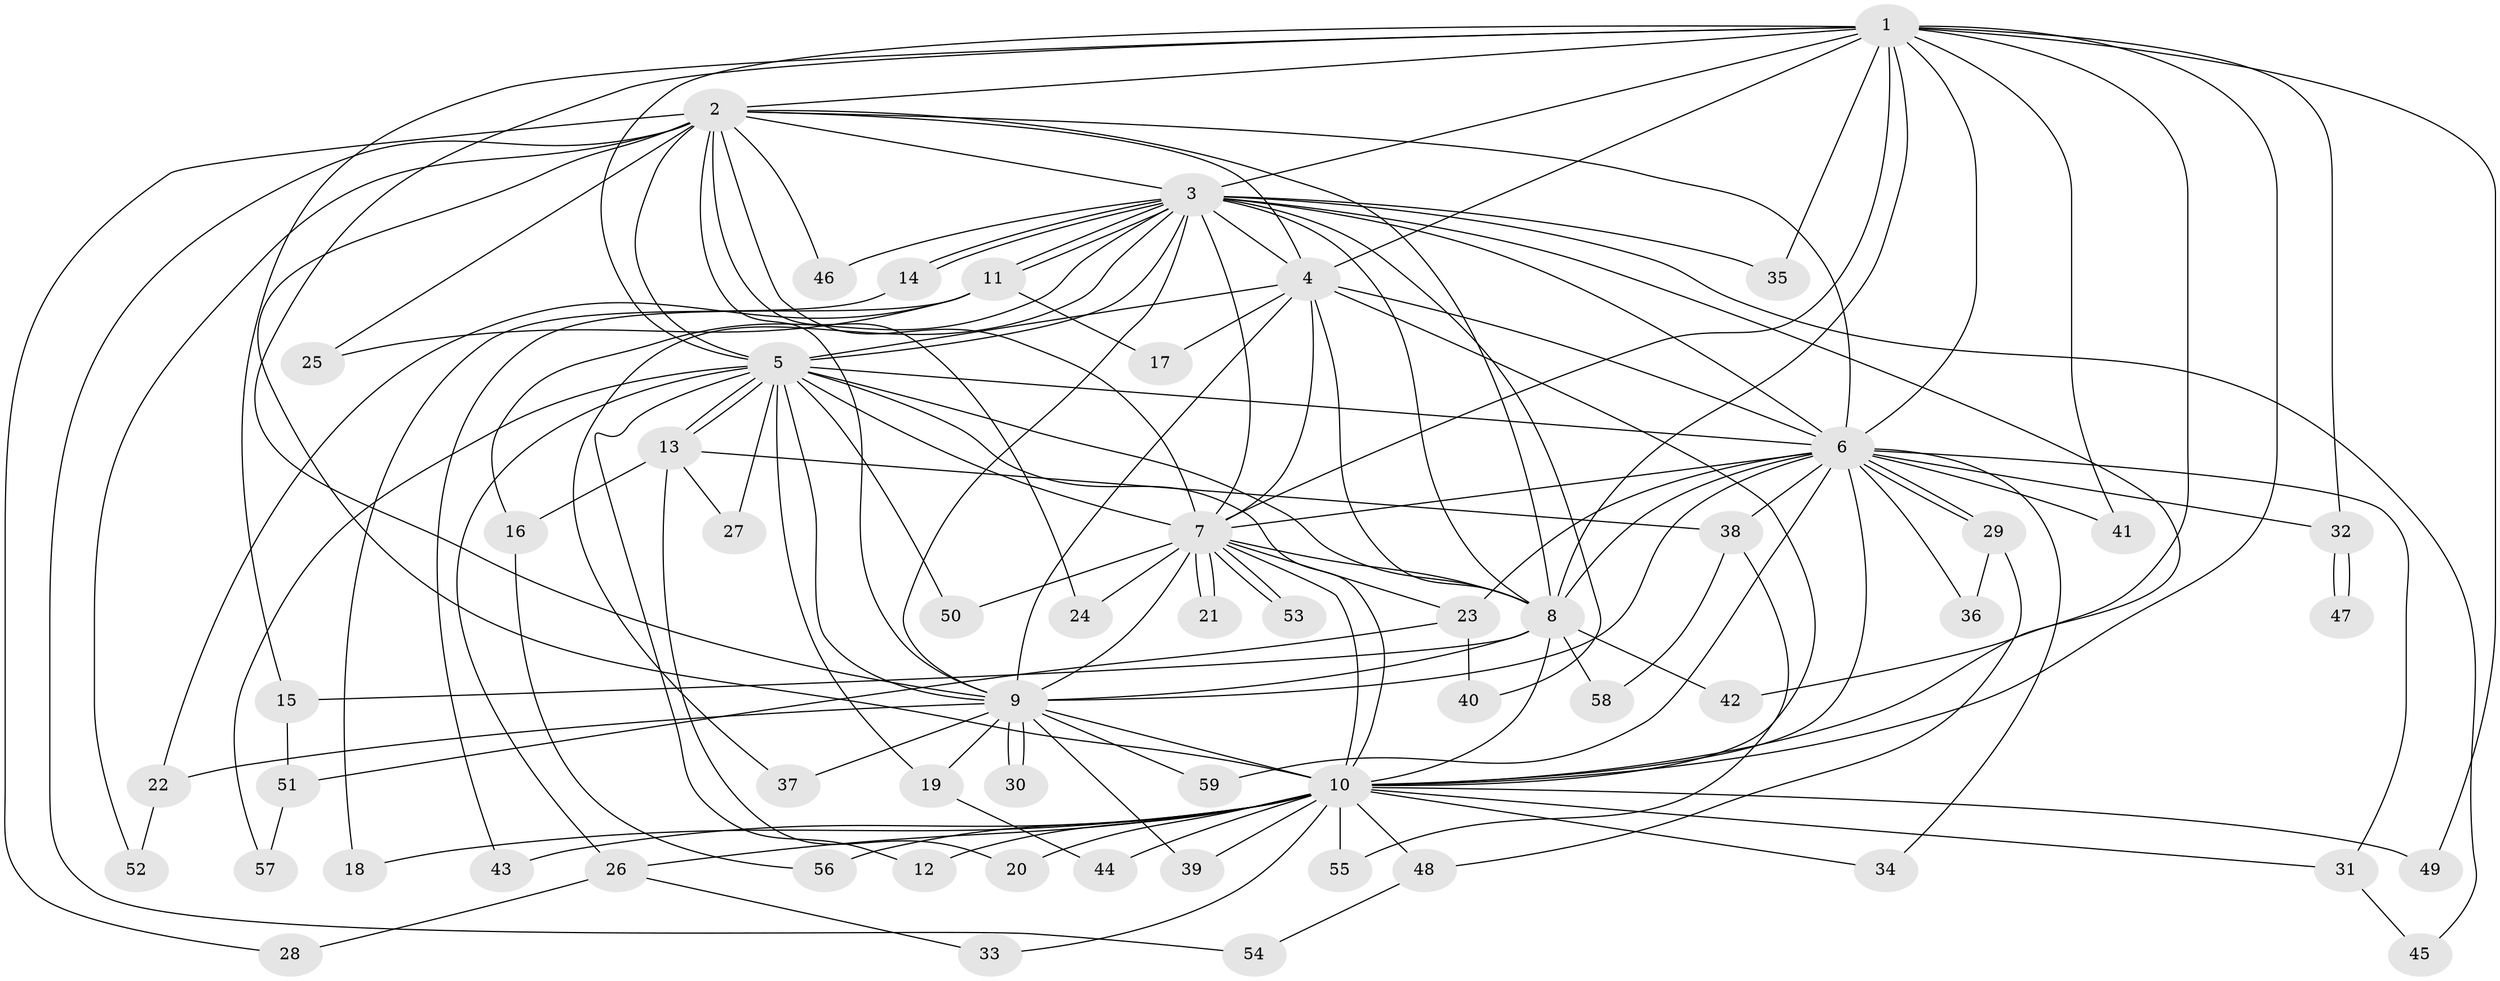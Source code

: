 // Generated by graph-tools (version 1.1) at 2025/34/03/09/25 02:34:36]
// undirected, 59 vertices, 143 edges
graph export_dot {
graph [start="1"]
  node [color=gray90,style=filled];
  1;
  2;
  3;
  4;
  5;
  6;
  7;
  8;
  9;
  10;
  11;
  12;
  13;
  14;
  15;
  16;
  17;
  18;
  19;
  20;
  21;
  22;
  23;
  24;
  25;
  26;
  27;
  28;
  29;
  30;
  31;
  32;
  33;
  34;
  35;
  36;
  37;
  38;
  39;
  40;
  41;
  42;
  43;
  44;
  45;
  46;
  47;
  48;
  49;
  50;
  51;
  52;
  53;
  54;
  55;
  56;
  57;
  58;
  59;
  1 -- 2;
  1 -- 3;
  1 -- 4;
  1 -- 5;
  1 -- 6;
  1 -- 7;
  1 -- 8;
  1 -- 9;
  1 -- 10;
  1 -- 15;
  1 -- 32;
  1 -- 35;
  1 -- 41;
  1 -- 42;
  1 -- 49;
  2 -- 3;
  2 -- 4;
  2 -- 5;
  2 -- 6;
  2 -- 7;
  2 -- 8;
  2 -- 9;
  2 -- 10;
  2 -- 24;
  2 -- 25;
  2 -- 28;
  2 -- 46;
  2 -- 52;
  2 -- 54;
  3 -- 4;
  3 -- 5;
  3 -- 6;
  3 -- 7;
  3 -- 8;
  3 -- 9;
  3 -- 10;
  3 -- 11;
  3 -- 11;
  3 -- 14;
  3 -- 14;
  3 -- 16;
  3 -- 35;
  3 -- 37;
  3 -- 40;
  3 -- 45;
  3 -- 46;
  4 -- 5;
  4 -- 6;
  4 -- 7;
  4 -- 8;
  4 -- 9;
  4 -- 10;
  4 -- 17;
  5 -- 6;
  5 -- 7;
  5 -- 8;
  5 -- 9;
  5 -- 10;
  5 -- 12;
  5 -- 13;
  5 -- 13;
  5 -- 19;
  5 -- 26;
  5 -- 27;
  5 -- 50;
  5 -- 57;
  6 -- 7;
  6 -- 8;
  6 -- 9;
  6 -- 10;
  6 -- 23;
  6 -- 29;
  6 -- 29;
  6 -- 31;
  6 -- 32;
  6 -- 34;
  6 -- 36;
  6 -- 38;
  6 -- 41;
  6 -- 59;
  7 -- 8;
  7 -- 9;
  7 -- 10;
  7 -- 21;
  7 -- 21;
  7 -- 23;
  7 -- 24;
  7 -- 50;
  7 -- 53;
  7 -- 53;
  8 -- 9;
  8 -- 10;
  8 -- 15;
  8 -- 42;
  8 -- 58;
  9 -- 10;
  9 -- 19;
  9 -- 22;
  9 -- 30;
  9 -- 30;
  9 -- 37;
  9 -- 39;
  9 -- 59;
  10 -- 12;
  10 -- 18;
  10 -- 20;
  10 -- 26;
  10 -- 31;
  10 -- 33;
  10 -- 34;
  10 -- 39;
  10 -- 43;
  10 -- 44;
  10 -- 48;
  10 -- 49;
  10 -- 55;
  10 -- 56;
  11 -- 17;
  11 -- 22;
  11 -- 25;
  11 -- 43;
  13 -- 16;
  13 -- 20;
  13 -- 27;
  13 -- 38;
  14 -- 18;
  15 -- 51;
  16 -- 56;
  19 -- 44;
  22 -- 52;
  23 -- 40;
  23 -- 51;
  26 -- 28;
  26 -- 33;
  29 -- 36;
  29 -- 48;
  31 -- 45;
  32 -- 47;
  32 -- 47;
  38 -- 55;
  38 -- 58;
  48 -- 54;
  51 -- 57;
}
